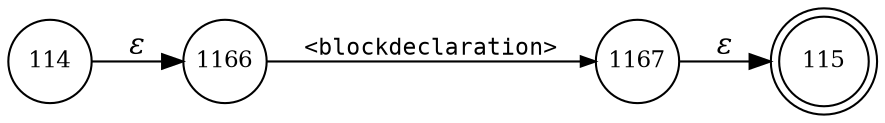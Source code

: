 digraph ATN {
rankdir=LR;
s115[fontsize=11, label="115", shape=doublecircle, fixedsize=true, width=.6];
s114[fontsize=11,label="114", shape=circle, fixedsize=true, width=.55, peripheries=1];
s1166[fontsize=11,label="1166", shape=circle, fixedsize=true, width=.55, peripheries=1];
s1167[fontsize=11,label="1167", shape=circle, fixedsize=true, width=.55, peripheries=1];
s114 -> s1166 [fontname="Times-Italic", label="&epsilon;"];
s1166 -> s1167 [fontsize=11, fontname="Courier", arrowsize=.7, label = "<blockdeclaration>", arrowhead = normal];
s1167 -> s115 [fontname="Times-Italic", label="&epsilon;"];
}